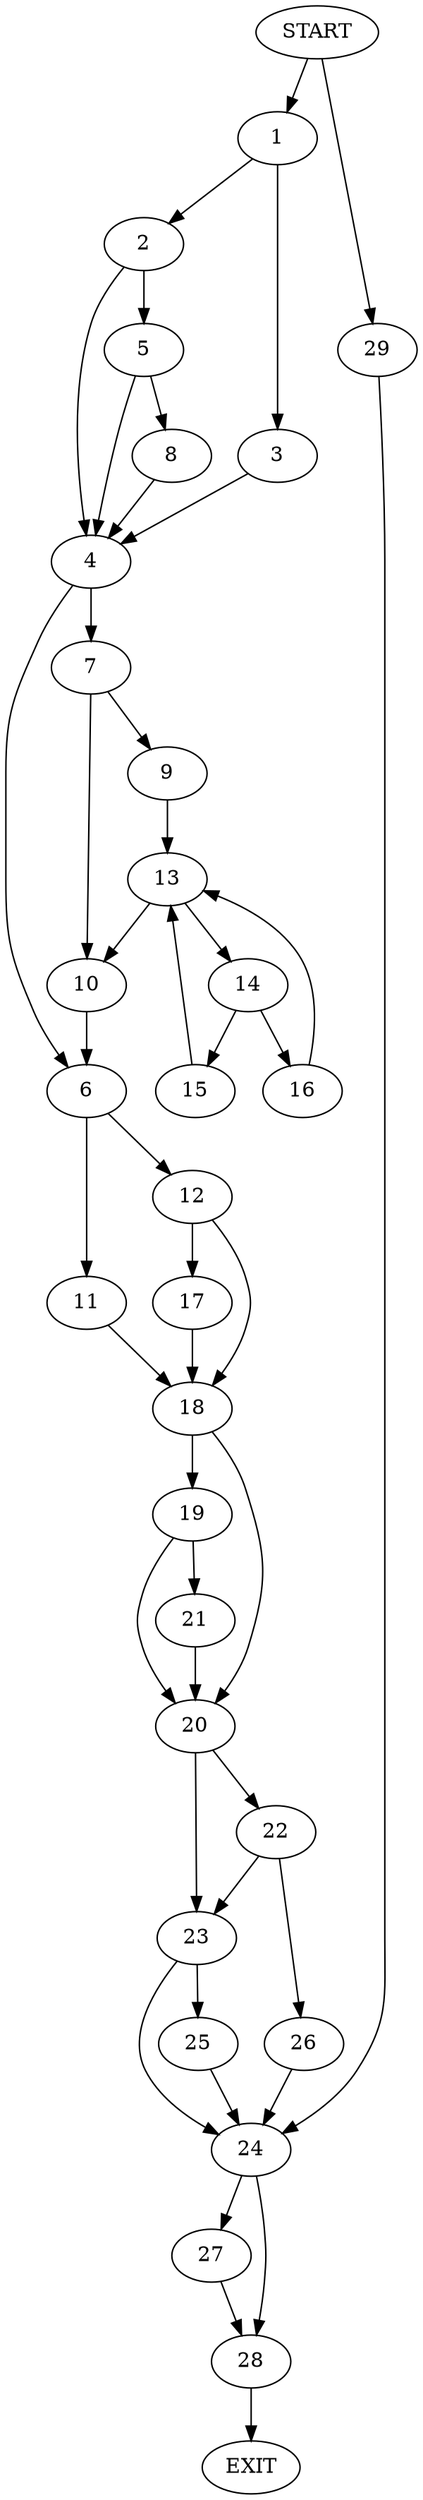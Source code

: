 digraph {
0 [label="START"]
30 [label="EXIT"]
0 -> 1
1 -> 2
1 -> 3
3 -> 4
2 -> 4
2 -> 5
4 -> 6
4 -> 7
5 -> 4
5 -> 8
8 -> 4
7 -> 9
7 -> 10
6 -> 11
6 -> 12
9 -> 13
10 -> 6
13 -> 14
13 -> 10
14 -> 15
14 -> 16
15 -> 13
16 -> 13
12 -> 17
12 -> 18
11 -> 18
18 -> 19
18 -> 20
17 -> 18
19 -> 20
19 -> 21
20 -> 22
20 -> 23
21 -> 20
23 -> 24
23 -> 25
22 -> 23
22 -> 26
26 -> 24
24 -> 27
24 -> 28
25 -> 24
0 -> 29
29 -> 24
27 -> 28
28 -> 30
}
